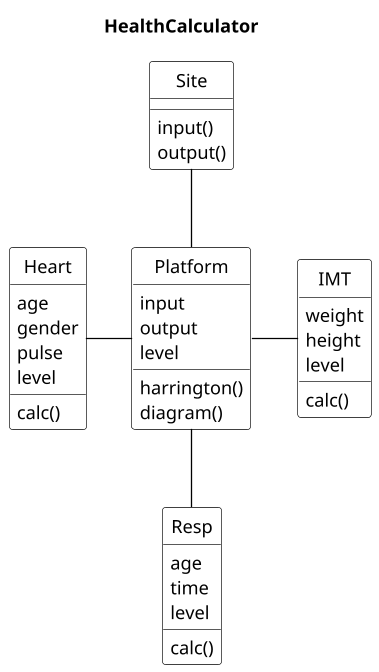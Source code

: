 @startuml
title   HealthCalculator


skinparam class {
BackgroundColor White
ArrowColor Black
BorderColor Black
}
skinparam object {
BackgroundColor White
ArrowColor Black
BorderColor Black
}
scale 1.3
skinparam DefaultTextAlignment left
skinparam shadowing false
skinparam packageStyle frame
hide circle
'hide members
'skinparam monochrome true
'note " lots in deal" as spread
'package Storage {
class Heart{
age
gender
pulse
level
calc()
}
class Resp{
age
time
level
calc()
}
class IMT{
weight
height
level
calc()
}
class Platform{
input
output
level
harrington()
diagram()
}
class Site{
input()
output()
}
Platform -l- Heart
Platform - IMT
Platform -u- Site
Platform --  Resp
'Mean_deal --|> Deal
@enduml




